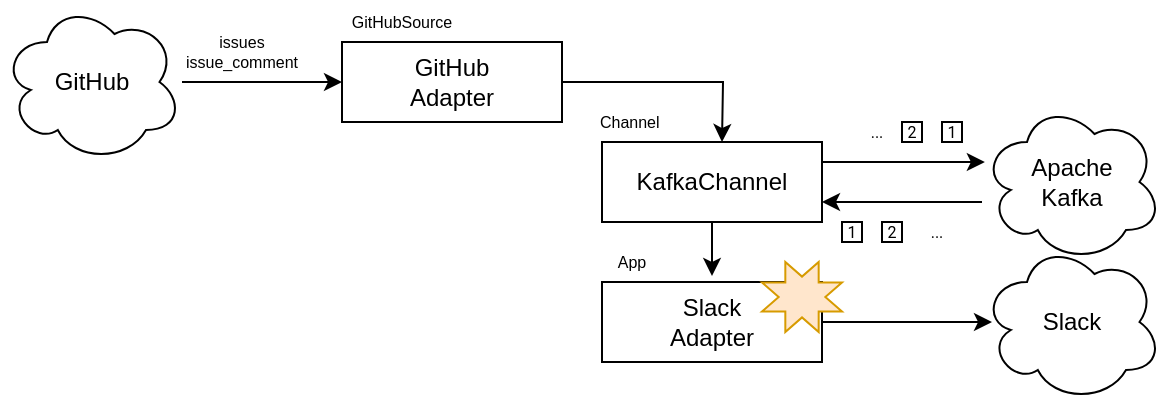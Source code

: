 <mxfile version="20.3.0" type="device"><diagram id="fA24ZZObyDmicjgOj7UL" name="Page-1"><mxGraphModel dx="694" dy="531" grid="1" gridSize="10" guides="1" tooltips="1" connect="1" arrows="1" fold="1" page="1" pageScale="1" pageWidth="1100" pageHeight="850" math="0" shadow="0"><root><mxCell id="0"/><mxCell id="1" parent="0"/><mxCell id="B8URfuYRu246JuMWE9Tk-1" value="" style="edgeStyle=orthogonalEdgeStyle;rounded=0;orthogonalLoop=1;jettySize=auto;html=1;" edge="1" parent="1" source="B8URfuYRu246JuMWE9Tk-2" target="B8URfuYRu246JuMWE9Tk-4"><mxGeometry relative="1" as="geometry"/></mxCell><mxCell id="B8URfuYRu246JuMWE9Tk-2" value="GitHub" style="ellipse;shape=cloud;whiteSpace=wrap;html=1;" vertex="1" parent="1"><mxGeometry x="70" y="480" width="90" height="80" as="geometry"/></mxCell><mxCell id="B8URfuYRu246JuMWE9Tk-3" value="" style="edgeStyle=orthogonalEdgeStyle;rounded=0;orthogonalLoop=1;jettySize=auto;html=1;" edge="1" parent="1" source="B8URfuYRu246JuMWE9Tk-4"><mxGeometry relative="1" as="geometry"><mxPoint x="430" y="550" as="targetPoint"/></mxGeometry></mxCell><mxCell id="B8URfuYRu246JuMWE9Tk-4" value="GitHub&lt;br&gt;Adapter" style="rounded=0;whiteSpace=wrap;html=1;" vertex="1" parent="1"><mxGeometry x="240" y="500" width="110" height="40" as="geometry"/></mxCell><mxCell id="B8URfuYRu246JuMWE9Tk-5" value="" style="edgeStyle=orthogonalEdgeStyle;rounded=0;orthogonalLoop=1;jettySize=auto;html=1;" edge="1" parent="1" source="B8URfuYRu246JuMWE9Tk-6"><mxGeometry relative="1" as="geometry"><mxPoint x="565" y="640" as="targetPoint"/></mxGeometry></mxCell><mxCell id="B8URfuYRu246JuMWE9Tk-6" value="Slack&lt;br&gt;Adapter" style="rounded=0;whiteSpace=wrap;html=1;" vertex="1" parent="1"><mxGeometry x="370" y="620" width="110" height="40" as="geometry"/></mxCell><mxCell id="B8URfuYRu246JuMWE9Tk-7" value="Slack" style="ellipse;shape=cloud;whiteSpace=wrap;html=1;" vertex="1" parent="1"><mxGeometry x="560" y="600" width="90" height="80" as="geometry"/></mxCell><mxCell id="B8URfuYRu246JuMWE9Tk-8" value="App" style="text;html=1;strokeColor=none;fillColor=none;align=center;verticalAlign=middle;whiteSpace=wrap;rounded=0;fontSize=8;" vertex="1" parent="1"><mxGeometry x="370" y="600" width="30" height="20" as="geometry"/></mxCell><mxCell id="B8URfuYRu246JuMWE9Tk-9" value="GitHubSource" style="text;html=1;strokeColor=none;fillColor=none;align=center;verticalAlign=middle;whiteSpace=wrap;rounded=0;fontSize=8;" vertex="1" parent="1"><mxGeometry x="240" y="480" width="60" height="20" as="geometry"/></mxCell><mxCell id="B8URfuYRu246JuMWE9Tk-10" value="issues&lt;br&gt;issue_comment" style="text;html=1;strokeColor=none;fillColor=none;align=center;verticalAlign=middle;whiteSpace=wrap;rounded=0;fontSize=8;" vertex="1" parent="1"><mxGeometry x="160" y="490" width="60" height="30" as="geometry"/></mxCell><mxCell id="B8URfuYRu246JuMWE9Tk-14" style="edgeStyle=orthogonalEdgeStyle;rounded=0;orthogonalLoop=1;jettySize=auto;html=1;" edge="1" parent="1" source="B8URfuYRu246JuMWE9Tk-11" target="B8URfuYRu246JuMWE9Tk-13"><mxGeometry relative="1" as="geometry"><Array as="points"><mxPoint x="540" y="560"/><mxPoint x="540" y="560"/></Array></mxGeometry></mxCell><mxCell id="B8URfuYRu246JuMWE9Tk-15" style="edgeStyle=orthogonalEdgeStyle;rounded=0;orthogonalLoop=1;jettySize=auto;html=1;" edge="1" parent="1" target="B8URfuYRu246JuMWE9Tk-11"><mxGeometry relative="1" as="geometry"><mxPoint x="560" y="580" as="sourcePoint"/><Array as="points"><mxPoint x="560" y="580"/><mxPoint x="560" y="580"/></Array></mxGeometry></mxCell><mxCell id="B8URfuYRu246JuMWE9Tk-16" style="edgeStyle=orthogonalEdgeStyle;rounded=0;orthogonalLoop=1;jettySize=auto;html=1;entryX=0.5;entryY=-0.075;entryDx=0;entryDy=0;entryPerimeter=0;" edge="1" parent="1" source="B8URfuYRu246JuMWE9Tk-11" target="B8URfuYRu246JuMWE9Tk-6"><mxGeometry relative="1" as="geometry"/></mxCell><mxCell id="B8URfuYRu246JuMWE9Tk-11" value="KafkaChannel" style="rounded=0;whiteSpace=wrap;html=1;" vertex="1" parent="1"><mxGeometry x="370" y="550" width="110" height="40" as="geometry"/></mxCell><mxCell id="B8URfuYRu246JuMWE9Tk-13" value="Apache&lt;br&gt;Kafka" style="ellipse;shape=cloud;whiteSpace=wrap;html=1;" vertex="1" parent="1"><mxGeometry x="560" y="530" width="90" height="80" as="geometry"/></mxCell><mxCell id="B8URfuYRu246JuMWE9Tk-21" value="Channel&amp;nbsp;" style="text;html=1;strokeColor=none;fillColor=none;align=center;verticalAlign=middle;whiteSpace=wrap;rounded=0;fontSize=8;" vertex="1" parent="1"><mxGeometry x="370" y="530" width="30" height="20" as="geometry"/></mxCell><mxCell id="B8URfuYRu246JuMWE9Tk-24" value="1" style="whiteSpace=wrap;html=1;aspect=fixed;fontFamily=Roboto;fontSource=https%3A%2F%2Ffonts.googleapis.com%2Fcss%3Ffamily%3DRoboto;fontSize=8;" vertex="1" parent="1"><mxGeometry x="490" y="590" width="10" height="10" as="geometry"/></mxCell><mxCell id="B8URfuYRu246JuMWE9Tk-28" value="2" style="whiteSpace=wrap;html=1;aspect=fixed;fontFamily=Roboto;fontSource=https%3A%2F%2Ffonts.googleapis.com%2Fcss%3Ffamily%3DRoboto;fontSize=8;" vertex="1" parent="1"><mxGeometry x="520" y="540" width="10" height="10" as="geometry"/></mxCell><mxCell id="B8URfuYRu246JuMWE9Tk-30" value="2" style="whiteSpace=wrap;html=1;aspect=fixed;fontFamily=Roboto;fontSource=https%3A%2F%2Ffonts.googleapis.com%2Fcss%3Ffamily%3DRoboto;fontSize=8;" vertex="1" parent="1"><mxGeometry x="510" y="590" width="10" height="10" as="geometry"/></mxCell><mxCell id="B8URfuYRu246JuMWE9Tk-31" value="1" style="whiteSpace=wrap;html=1;aspect=fixed;fontFamily=Roboto;fontSource=https%3A%2F%2Ffonts.googleapis.com%2Fcss%3Ffamily%3DRoboto;fontSize=8;" vertex="1" parent="1"><mxGeometry x="540" y="540" width="10" height="10" as="geometry"/></mxCell><mxCell id="B8URfuYRu246JuMWE9Tk-32" value="..." style="text;html=1;strokeColor=none;fillColor=none;align=center;verticalAlign=middle;whiteSpace=wrap;rounded=0;fontSize=8;fontFamily=Roboto;fontSource=https%3A%2F%2Ffonts.googleapis.com%2Fcss%3Ffamily%3DRoboto;" vertex="1" parent="1"><mxGeometry x="500" y="540" width="15" height="10" as="geometry"/></mxCell><mxCell id="B8URfuYRu246JuMWE9Tk-33" value="..." style="text;html=1;strokeColor=none;fillColor=none;align=center;verticalAlign=middle;whiteSpace=wrap;rounded=0;fontSize=8;fontFamily=Roboto;fontSource=https%3A%2F%2Ffonts.googleapis.com%2Fcss%3Ffamily%3DRoboto;" vertex="1" parent="1"><mxGeometry x="530" y="590" width="15" height="10" as="geometry"/></mxCell><mxCell id="B8URfuYRu246JuMWE9Tk-34" value="" style="verticalLabelPosition=bottom;verticalAlign=top;html=1;shape=mxgraph.basic.8_point_star;fontFamily=Roboto;fontSource=https%3A%2F%2Ffonts.googleapis.com%2Fcss%3Ffamily%3DRoboto;fontSize=8;labelBackgroundColor=#FFB366;fillColor=#ffe6cc;strokeColor=#d79b00;" vertex="1" parent="1"><mxGeometry x="450" y="610" width="40" height="35" as="geometry"/></mxCell></root></mxGraphModel></diagram></mxfile>